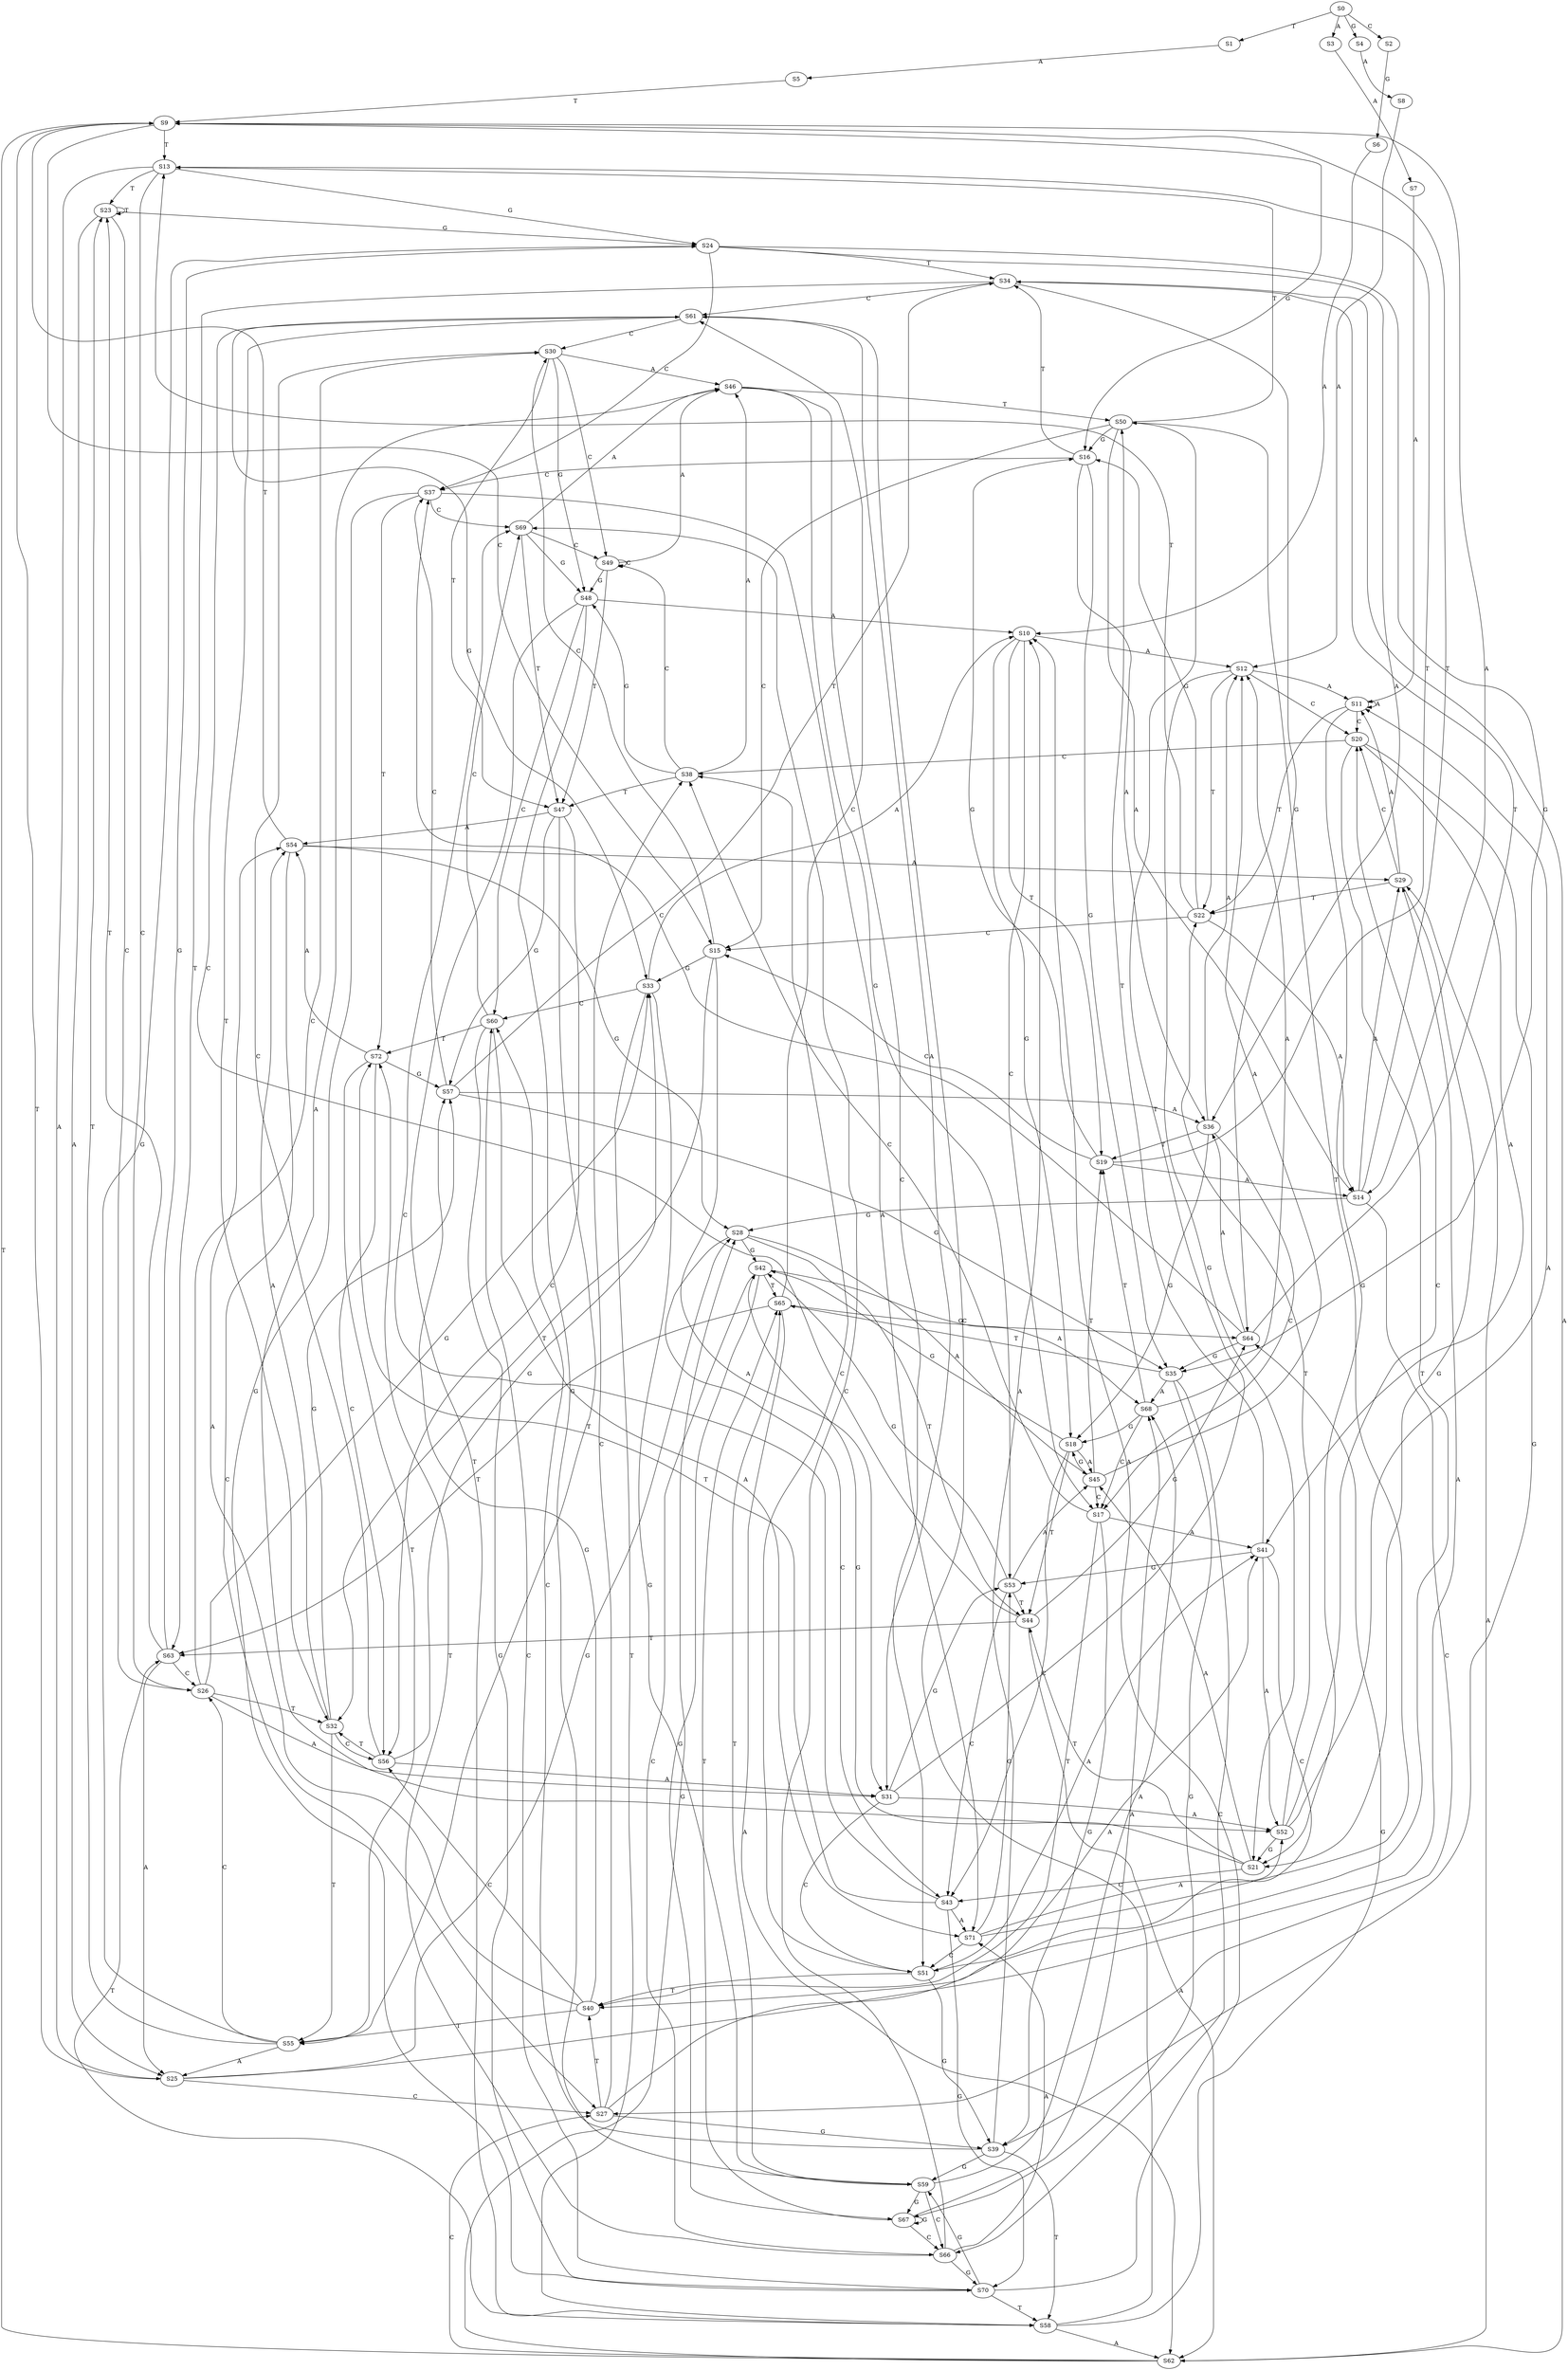 strict digraph  {
	S0 -> S1 [ label = T ];
	S0 -> S2 [ label = C ];
	S0 -> S3 [ label = A ];
	S0 -> S4 [ label = G ];
	S1 -> S5 [ label = A ];
	S2 -> S6 [ label = G ];
	S3 -> S7 [ label = A ];
	S4 -> S8 [ label = A ];
	S5 -> S9 [ label = T ];
	S6 -> S10 [ label = A ];
	S7 -> S11 [ label = A ];
	S8 -> S12 [ label = A ];
	S9 -> S13 [ label = T ];
	S9 -> S14 [ label = A ];
	S9 -> S15 [ label = C ];
	S9 -> S16 [ label = G ];
	S10 -> S17 [ label = C ];
	S10 -> S18 [ label = G ];
	S10 -> S12 [ label = A ];
	S10 -> S19 [ label = T ];
	S11 -> S20 [ label = C ];
	S11 -> S11 [ label = A ];
	S11 -> S21 [ label = G ];
	S11 -> S22 [ label = T ];
	S12 -> S20 [ label = C ];
	S12 -> S21 [ label = G ];
	S12 -> S11 [ label = A ];
	S12 -> S22 [ label = T ];
	S13 -> S23 [ label = T ];
	S13 -> S24 [ label = G ];
	S13 -> S25 [ label = A ];
	S13 -> S26 [ label = C ];
	S14 -> S9 [ label = T ];
	S14 -> S27 [ label = C ];
	S14 -> S28 [ label = G ];
	S14 -> S29 [ label = A ];
	S15 -> S30 [ label = C ];
	S15 -> S31 [ label = A ];
	S15 -> S32 [ label = T ];
	S15 -> S33 [ label = G ];
	S16 -> S34 [ label = T ];
	S16 -> S35 [ label = G ];
	S16 -> S36 [ label = A ];
	S16 -> S37 [ label = C ];
	S17 -> S38 [ label = C ];
	S17 -> S39 [ label = G ];
	S17 -> S40 [ label = T ];
	S17 -> S41 [ label = A ];
	S18 -> S42 [ label = G ];
	S18 -> S43 [ label = C ];
	S18 -> S44 [ label = T ];
	S18 -> S45 [ label = A ];
	S19 -> S15 [ label = C ];
	S19 -> S14 [ label = A ];
	S19 -> S16 [ label = G ];
	S19 -> S13 [ label = T ];
	S20 -> S38 [ label = C ];
	S20 -> S41 [ label = A ];
	S20 -> S40 [ label = T ];
	S20 -> S39 [ label = G ];
	S21 -> S42 [ label = G ];
	S21 -> S44 [ label = T ];
	S21 -> S45 [ label = A ];
	S21 -> S43 [ label = C ];
	S22 -> S13 [ label = T ];
	S22 -> S15 [ label = C ];
	S22 -> S16 [ label = G ];
	S22 -> S14 [ label = A ];
	S23 -> S26 [ label = C ];
	S23 -> S25 [ label = A ];
	S23 -> S24 [ label = G ];
	S23 -> S23 [ label = T ];
	S24 -> S34 [ label = T ];
	S24 -> S35 [ label = G ];
	S24 -> S36 [ label = A ];
	S24 -> S37 [ label = C ];
	S25 -> S29 [ label = A ];
	S25 -> S9 [ label = T ];
	S25 -> S27 [ label = C ];
	S25 -> S28 [ label = G ];
	S26 -> S31 [ label = A ];
	S26 -> S30 [ label = C ];
	S26 -> S32 [ label = T ];
	S26 -> S33 [ label = G ];
	S27 -> S40 [ label = T ];
	S27 -> S38 [ label = C ];
	S27 -> S41 [ label = A ];
	S27 -> S39 [ label = G ];
	S28 -> S44 [ label = T ];
	S28 -> S45 [ label = A ];
	S28 -> S43 [ label = C ];
	S28 -> S42 [ label = G ];
	S29 -> S21 [ label = G ];
	S29 -> S20 [ label = C ];
	S29 -> S11 [ label = A ];
	S29 -> S22 [ label = T ];
	S30 -> S46 [ label = A ];
	S30 -> S47 [ label = T ];
	S30 -> S48 [ label = G ];
	S30 -> S49 [ label = C ];
	S31 -> S50 [ label = T ];
	S31 -> S51 [ label = C ];
	S31 -> S52 [ label = A ];
	S31 -> S53 [ label = G ];
	S32 -> S54 [ label = A ];
	S32 -> S55 [ label = T ];
	S32 -> S56 [ label = C ];
	S32 -> S57 [ label = G ];
	S33 -> S58 [ label = T ];
	S33 -> S59 [ label = G ];
	S33 -> S10 [ label = A ];
	S33 -> S60 [ label = C ];
	S34 -> S61 [ label = C ];
	S34 -> S62 [ label = A ];
	S34 -> S63 [ label = T ];
	S34 -> S64 [ label = G ];
	S35 -> S65 [ label = T ];
	S35 -> S66 [ label = C ];
	S35 -> S67 [ label = G ];
	S35 -> S68 [ label = A ];
	S36 -> S19 [ label = T ];
	S36 -> S18 [ label = G ];
	S36 -> S17 [ label = C ];
	S36 -> S12 [ label = A ];
	S37 -> S69 [ label = C ];
	S37 -> S70 [ label = G ];
	S37 -> S71 [ label = A ];
	S37 -> S72 [ label = T ];
	S38 -> S48 [ label = G ];
	S38 -> S47 [ label = T ];
	S38 -> S49 [ label = C ];
	S38 -> S46 [ label = A ];
	S39 -> S59 [ label = G ];
	S39 -> S10 [ label = A ];
	S39 -> S58 [ label = T ];
	S39 -> S60 [ label = C ];
	S40 -> S57 [ label = G ];
	S40 -> S54 [ label = A ];
	S40 -> S55 [ label = T ];
	S40 -> S56 [ label = C ];
	S41 -> S51 [ label = C ];
	S41 -> S50 [ label = T ];
	S41 -> S52 [ label = A ];
	S41 -> S53 [ label = G ];
	S42 -> S67 [ label = G ];
	S42 -> S68 [ label = A ];
	S42 -> S65 [ label = T ];
	S42 -> S66 [ label = C ];
	S43 -> S69 [ label = C ];
	S43 -> S70 [ label = G ];
	S43 -> S72 [ label = T ];
	S43 -> S71 [ label = A ];
	S44 -> S64 [ label = G ];
	S44 -> S61 [ label = C ];
	S44 -> S62 [ label = A ];
	S44 -> S63 [ label = T ];
	S45 -> S17 [ label = C ];
	S45 -> S18 [ label = G ];
	S45 -> S12 [ label = A ];
	S45 -> S19 [ label = T ];
	S46 -> S52 [ label = A ];
	S46 -> S51 [ label = C ];
	S46 -> S53 [ label = G ];
	S46 -> S50 [ label = T ];
	S47 -> S54 [ label = A ];
	S47 -> S56 [ label = C ];
	S47 -> S55 [ label = T ];
	S47 -> S57 [ label = G ];
	S48 -> S58 [ label = T ];
	S48 -> S60 [ label = C ];
	S48 -> S59 [ label = G ];
	S48 -> S10 [ label = A ];
	S49 -> S48 [ label = G ];
	S49 -> S47 [ label = T ];
	S49 -> S49 [ label = C ];
	S49 -> S46 [ label = A ];
	S50 -> S16 [ label = G ];
	S50 -> S15 [ label = C ];
	S50 -> S13 [ label = T ];
	S50 -> S14 [ label = A ];
	S51 -> S38 [ label = C ];
	S51 -> S41 [ label = A ];
	S51 -> S40 [ label = T ];
	S51 -> S39 [ label = G ];
	S52 -> S21 [ label = G ];
	S52 -> S20 [ label = C ];
	S52 -> S11 [ label = A ];
	S52 -> S22 [ label = T ];
	S53 -> S44 [ label = T ];
	S53 -> S45 [ label = A ];
	S53 -> S42 [ label = G ];
	S53 -> S43 [ label = C ];
	S54 -> S27 [ label = C ];
	S54 -> S28 [ label = G ];
	S54 -> S29 [ label = A ];
	S54 -> S9 [ label = T ];
	S55 -> S26 [ label = C ];
	S55 -> S24 [ label = G ];
	S55 -> S23 [ label = T ];
	S55 -> S25 [ label = A ];
	S56 -> S30 [ label = C ];
	S56 -> S32 [ label = T ];
	S56 -> S33 [ label = G ];
	S56 -> S31 [ label = A ];
	S57 -> S36 [ label = A ];
	S57 -> S34 [ label = T ];
	S57 -> S35 [ label = G ];
	S57 -> S37 [ label = C ];
	S58 -> S63 [ label = T ];
	S58 -> S64 [ label = G ];
	S58 -> S62 [ label = A ];
	S58 -> S61 [ label = C ];
	S59 -> S65 [ label = T ];
	S59 -> S68 [ label = A ];
	S59 -> S67 [ label = G ];
	S59 -> S66 [ label = C ];
	S60 -> S71 [ label = A ];
	S60 -> S69 [ label = C ];
	S60 -> S70 [ label = G ];
	S60 -> S72 [ label = T ];
	S61 -> S30 [ label = C ];
	S61 -> S32 [ label = T ];
	S61 -> S31 [ label = A ];
	S61 -> S33 [ label = G ];
	S62 -> S28 [ label = G ];
	S62 -> S27 [ label = C ];
	S62 -> S9 [ label = T ];
	S62 -> S29 [ label = A ];
	S63 -> S24 [ label = G ];
	S63 -> S25 [ label = A ];
	S63 -> S26 [ label = C ];
	S63 -> S23 [ label = T ];
	S64 -> S37 [ label = C ];
	S64 -> S35 [ label = G ];
	S64 -> S34 [ label = T ];
	S64 -> S36 [ label = A ];
	S65 -> S62 [ label = A ];
	S65 -> S63 [ label = T ];
	S65 -> S64 [ label = G ];
	S65 -> S61 [ label = C ];
	S66 -> S69 [ label = C ];
	S66 -> S72 [ label = T ];
	S66 -> S71 [ label = A ];
	S66 -> S70 [ label = G ];
	S67 -> S65 [ label = T ];
	S67 -> S67 [ label = G ];
	S67 -> S68 [ label = A ];
	S67 -> S66 [ label = C ];
	S68 -> S17 [ label = C ];
	S68 -> S18 [ label = G ];
	S68 -> S19 [ label = T ];
	S68 -> S12 [ label = A ];
	S69 -> S46 [ label = A ];
	S69 -> S47 [ label = T ];
	S69 -> S49 [ label = C ];
	S69 -> S48 [ label = G ];
	S70 -> S58 [ label = T ];
	S70 -> S59 [ label = G ];
	S70 -> S10 [ label = A ];
	S70 -> S60 [ label = C ];
	S71 -> S51 [ label = C ];
	S71 -> S52 [ label = A ];
	S71 -> S53 [ label = G ];
	S71 -> S50 [ label = T ];
	S72 -> S55 [ label = T ];
	S72 -> S56 [ label = C ];
	S72 -> S54 [ label = A ];
	S72 -> S57 [ label = G ];
}
